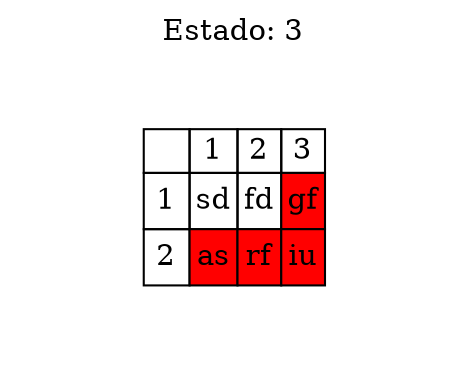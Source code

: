 digraph G {
	rankdir = LR;
	label="Estado: 3"
	labelloc=t;
	node [shape = plaintext, width=3, height=2];
	estado [label = <
		<TABLE BORDER="0" CELLBORDER="1" CELLSPACING="0">
			<TR><TD></TD><TD>1</TD><TD>2</TD><TD>3</TD></TR>
			<TR>
				<TD CELLPADDING='5'>1</TD>
				<TD>sd</TD>
				<TD>fd</TD>
				<TD BGCOLOR='red'>gf</TD>
			</TR>
			<TR>
				<TD CELLPADDING='5'>2</TD>
				<TD BGCOLOR='red'>as</TD>
				<TD BGCOLOR='red'>rf</TD>
				<TD BGCOLOR='red'>iu</TD>
			</TR>
		</TABLE>>];
}
